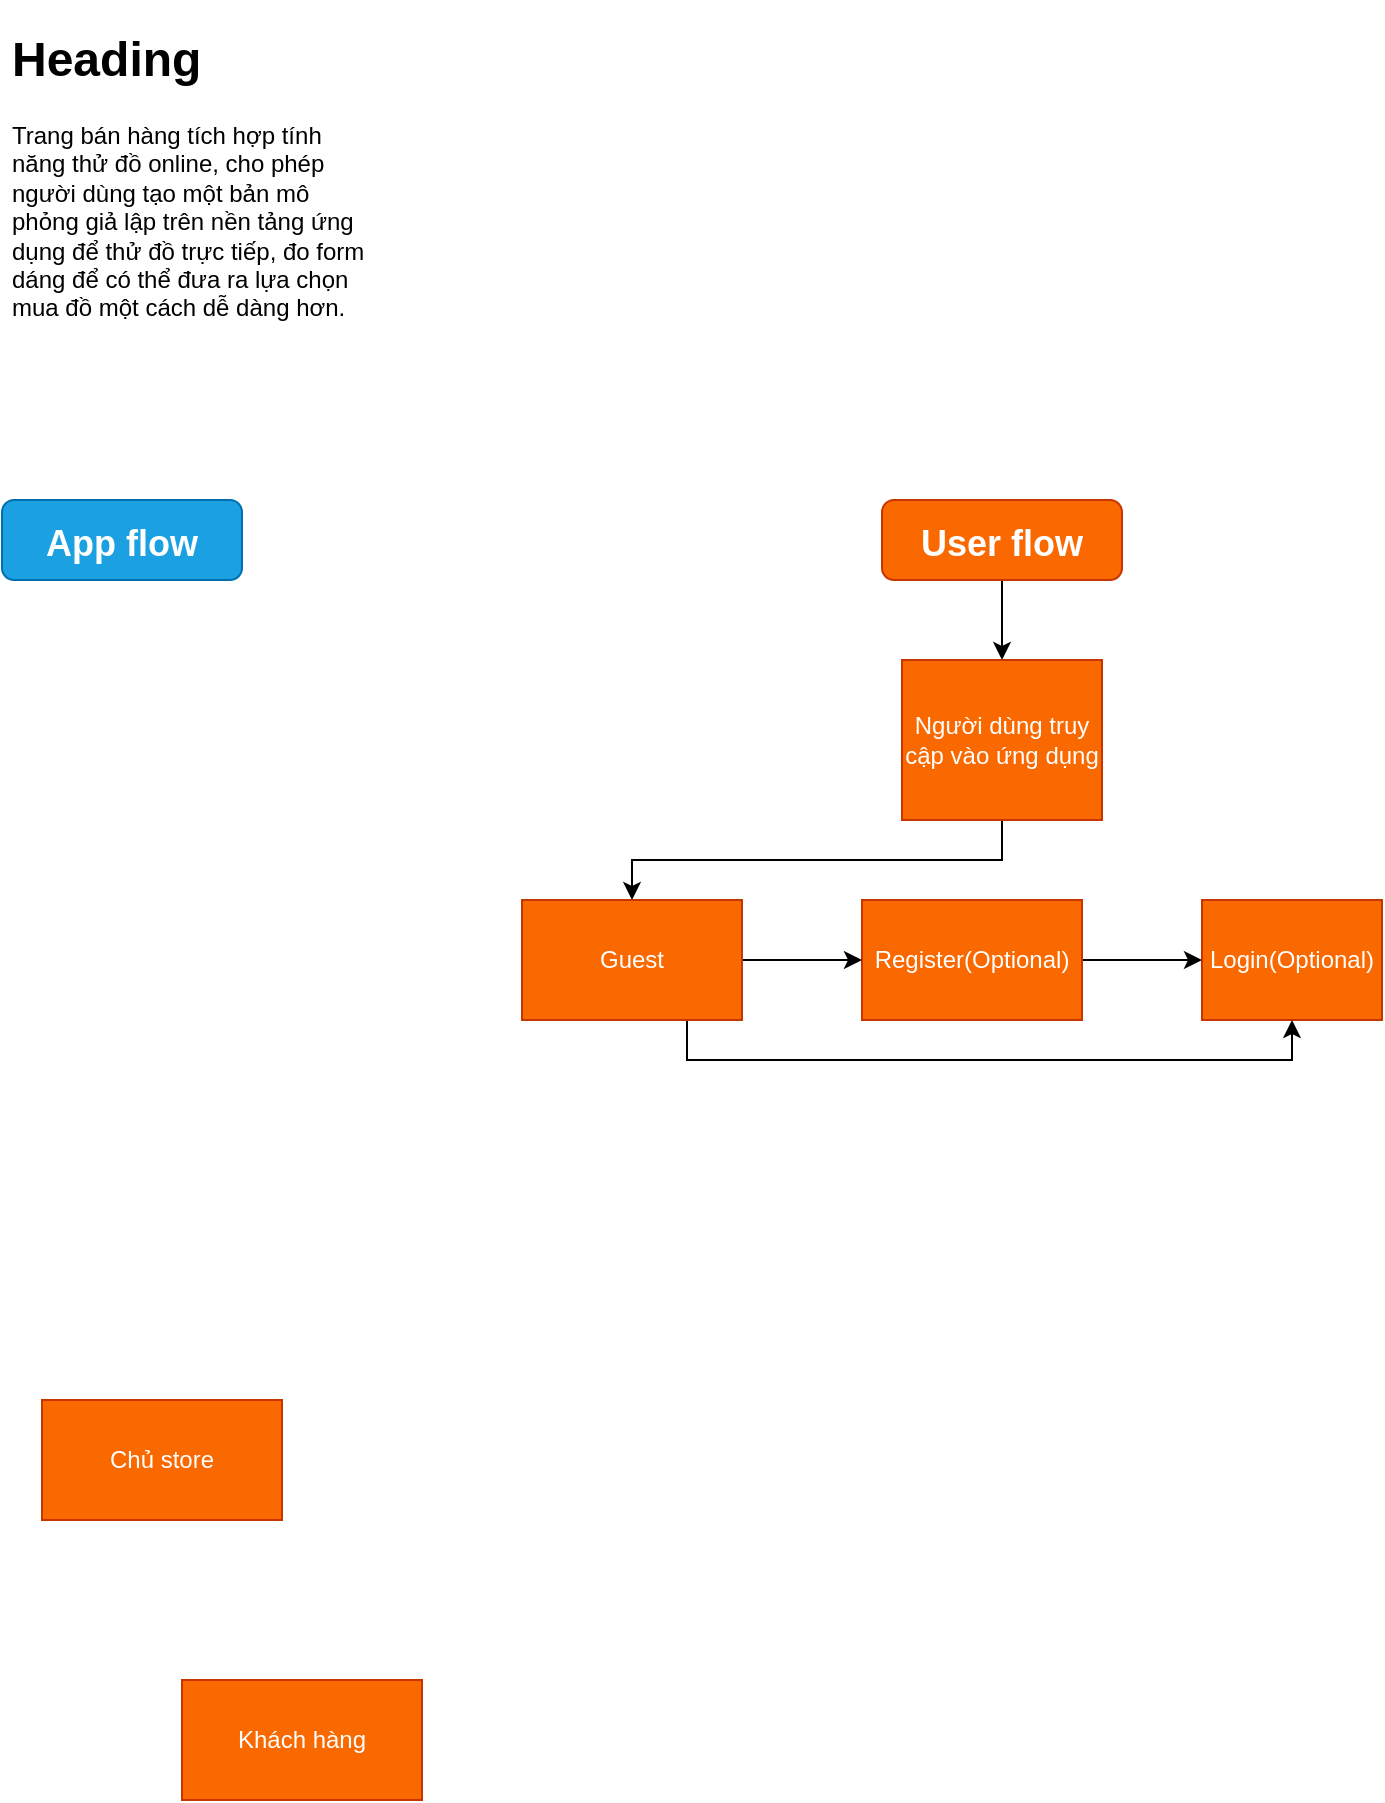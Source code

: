 <mxfile version="14.6.13" type="github">
  <diagram id="C5RBs43oDa-KdzZeNtuy" name="Page-1">
    <mxGraphModel dx="1044" dy="866" grid="1" gridSize="10" guides="1" tooltips="1" connect="1" arrows="1" fold="1" page="1" pageScale="1" pageWidth="827" pageHeight="1169" math="0" shadow="0">
      <root>
        <mxCell id="WIyWlLk6GJQsqaUBKTNV-0" />
        <mxCell id="WIyWlLk6GJQsqaUBKTNV-1" parent="WIyWlLk6GJQsqaUBKTNV-0" />
        <mxCell id="WIyWlLk6GJQsqaUBKTNV-3" value="&lt;h1&gt;&lt;font color=&quot;#ffffff&quot;&gt;&lt;span style=&quot;font-size: 18px&quot;&gt;App flow&lt;/span&gt;&lt;/font&gt;&lt;/h1&gt;" style="rounded=1;whiteSpace=wrap;html=1;fontSize=12;glass=0;strokeWidth=1;shadow=0;fillColor=#1ba1e2;strokeColor=#006EAF;fontColor=#ffffff;" parent="WIyWlLk6GJQsqaUBKTNV-1" vertex="1">
          <mxGeometry x="120" y="360" width="120" height="40" as="geometry" />
        </mxCell>
        <mxCell id="fWADhwSBseAS1BArj8AM-3" value="&lt;h1&gt;Heading&lt;/h1&gt;&lt;p&gt;&lt;span style=&quot;text-align: center&quot;&gt;Trang bán hàng tích hợp tính năng thử đồ online, cho phép người dùng tạo một bản mô phỏng giả lập trên nền tảng ứng dụng để thử đồ trực tiếp, đo form dáng để có thể đưa ra lựa chọn mua đồ một cách dễ dàng hơn.&lt;/span&gt;&lt;br&gt;&lt;/p&gt;" style="text;html=1;strokeColor=none;fillColor=none;spacing=5;spacingTop=-20;whiteSpace=wrap;overflow=hidden;rounded=0;" vertex="1" parent="WIyWlLk6GJQsqaUBKTNV-1">
          <mxGeometry x="120" y="120" width="190" height="160" as="geometry" />
        </mxCell>
        <mxCell id="fWADhwSBseAS1BArj8AM-8" style="edgeStyle=orthogonalEdgeStyle;rounded=0;orthogonalLoop=1;jettySize=auto;html=1;entryX=0.5;entryY=0;entryDx=0;entryDy=0;" edge="1" parent="WIyWlLk6GJQsqaUBKTNV-1" source="fWADhwSBseAS1BArj8AM-6" target="fWADhwSBseAS1BArj8AM-7">
          <mxGeometry relative="1" as="geometry" />
        </mxCell>
        <mxCell id="fWADhwSBseAS1BArj8AM-6" value="&lt;h1&gt;&lt;font color=&quot;#ffffff&quot;&gt;&lt;span style=&quot;font-size: 18px&quot;&gt;User flow&lt;/span&gt;&lt;/font&gt;&lt;/h1&gt;" style="rounded=1;whiteSpace=wrap;html=1;fontSize=12;glass=0;strokeWidth=1;shadow=0;fillColor=#fa6800;strokeColor=#C73500;fontColor=#000000;" vertex="1" parent="WIyWlLk6GJQsqaUBKTNV-1">
          <mxGeometry x="560" y="360" width="120" height="40" as="geometry" />
        </mxCell>
        <mxCell id="fWADhwSBseAS1BArj8AM-25" style="edgeStyle=orthogonalEdgeStyle;rounded=0;orthogonalLoop=1;jettySize=auto;html=1;exitX=0.5;exitY=1;exitDx=0;exitDy=0;entryX=0.5;entryY=0;entryDx=0;entryDy=0;" edge="1" parent="WIyWlLk6GJQsqaUBKTNV-1" source="fWADhwSBseAS1BArj8AM-7" target="fWADhwSBseAS1BArj8AM-21">
          <mxGeometry relative="1" as="geometry" />
        </mxCell>
        <mxCell id="fWADhwSBseAS1BArj8AM-7" value="&lt;font color=&quot;#ffffff&quot;&gt;Người dùng truy cập vào ứng dụng&lt;/font&gt;" style="rounded=0;whiteSpace=wrap;html=1;fillColor=#fa6800;strokeColor=#C73500;fontColor=#000000;" vertex="1" parent="WIyWlLk6GJQsqaUBKTNV-1">
          <mxGeometry x="570" y="440" width="100" height="80" as="geometry" />
        </mxCell>
        <mxCell id="fWADhwSBseAS1BArj8AM-12" value="&lt;font color=&quot;#ffffff&quot;&gt;Khách hàng&lt;/font&gt;" style="rounded=0;whiteSpace=wrap;html=1;fillColor=#fa6800;strokeColor=#C73500;fontColor=#000000;" vertex="1" parent="WIyWlLk6GJQsqaUBKTNV-1">
          <mxGeometry x="210" y="950" width="120" height="60" as="geometry" />
        </mxCell>
        <mxCell id="fWADhwSBseAS1BArj8AM-14" value="&lt;font color=&quot;#ffffff&quot;&gt;Chủ store&lt;/font&gt;" style="rounded=0;whiteSpace=wrap;html=1;fillColor=#fa6800;strokeColor=#C73500;fontColor=#000000;" vertex="1" parent="WIyWlLk6GJQsqaUBKTNV-1">
          <mxGeometry x="140" y="810" width="120" height="60" as="geometry" />
        </mxCell>
        <mxCell id="fWADhwSBseAS1BArj8AM-16" value="&lt;font color=&quot;#ffffff&quot;&gt;Login(Optional)&lt;/font&gt;" style="rounded=0;whiteSpace=wrap;html=1;fillColor=#fa6800;strokeColor=#C73500;fontColor=#000000;" vertex="1" parent="WIyWlLk6GJQsqaUBKTNV-1">
          <mxGeometry x="720" y="560" width="90" height="60" as="geometry" />
        </mxCell>
        <mxCell id="fWADhwSBseAS1BArj8AM-23" style="edgeStyle=orthogonalEdgeStyle;rounded=0;orthogonalLoop=1;jettySize=auto;html=1;exitX=1;exitY=0.5;exitDx=0;exitDy=0;entryX=0;entryY=0.5;entryDx=0;entryDy=0;" edge="1" parent="WIyWlLk6GJQsqaUBKTNV-1" source="fWADhwSBseAS1BArj8AM-17" target="fWADhwSBseAS1BArj8AM-16">
          <mxGeometry relative="1" as="geometry" />
        </mxCell>
        <mxCell id="fWADhwSBseAS1BArj8AM-17" value="&lt;font color=&quot;#ffffff&quot;&gt;Register(Optional)&lt;/font&gt;" style="rounded=0;whiteSpace=wrap;html=1;fillColor=#fa6800;strokeColor=#C73500;fontColor=#000000;" vertex="1" parent="WIyWlLk6GJQsqaUBKTNV-1">
          <mxGeometry x="550" y="560" width="110" height="60" as="geometry" />
        </mxCell>
        <mxCell id="fWADhwSBseAS1BArj8AM-24" style="edgeStyle=orthogonalEdgeStyle;rounded=0;orthogonalLoop=1;jettySize=auto;html=1;exitX=1;exitY=0.5;exitDx=0;exitDy=0;entryX=0;entryY=0.5;entryDx=0;entryDy=0;" edge="1" parent="WIyWlLk6GJQsqaUBKTNV-1" source="fWADhwSBseAS1BArj8AM-21" target="fWADhwSBseAS1BArj8AM-17">
          <mxGeometry relative="1" as="geometry" />
        </mxCell>
        <mxCell id="fWADhwSBseAS1BArj8AM-27" style="edgeStyle=orthogonalEdgeStyle;rounded=0;orthogonalLoop=1;jettySize=auto;html=1;exitX=0.75;exitY=1;exitDx=0;exitDy=0;entryX=0.5;entryY=1;entryDx=0;entryDy=0;" edge="1" parent="WIyWlLk6GJQsqaUBKTNV-1" source="fWADhwSBseAS1BArj8AM-21" target="fWADhwSBseAS1BArj8AM-16">
          <mxGeometry relative="1" as="geometry" />
        </mxCell>
        <mxCell id="fWADhwSBseAS1BArj8AM-21" value="&lt;font color=&quot;#ffffff&quot;&gt;Guest&lt;/font&gt;" style="rounded=0;whiteSpace=wrap;html=1;fillColor=#fa6800;strokeColor=#C73500;fontColor=#000000;" vertex="1" parent="WIyWlLk6GJQsqaUBKTNV-1">
          <mxGeometry x="380" y="560" width="110" height="60" as="geometry" />
        </mxCell>
      </root>
    </mxGraphModel>
  </diagram>
</mxfile>
